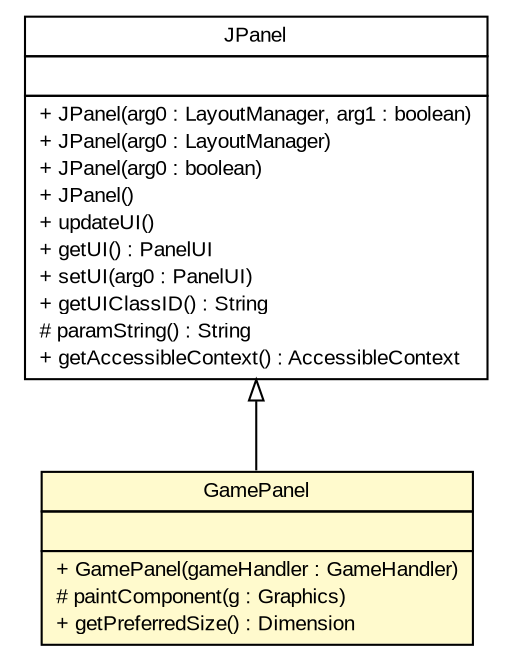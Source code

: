 #!/usr/local/bin/dot
#
# Class diagram 
# Generated by UMLGraph version R5_6 (http://www.umlgraph.org/)
#

digraph G {
	edge [fontname="arial",fontsize=10,labelfontname="arial",labelfontsize=10];
	node [fontname="arial",fontsize=10,shape=plaintext];
	nodesep=0.25;
	ranksep=0.5;
	// com.github.tilastokeskus.matertis.ui.GamePanel
	c1800 [label=<<table title="com.github.tilastokeskus.matertis.ui.GamePanel" border="0" cellborder="1" cellspacing="0" cellpadding="2" port="p" bgcolor="lemonChiffon" href="./GamePanel.html">
		<tr><td><table border="0" cellspacing="0" cellpadding="1">
<tr><td align="center" balign="center"> GamePanel </td></tr>
		</table></td></tr>
		<tr><td><table border="0" cellspacing="0" cellpadding="1">
<tr><td align="left" balign="left">  </td></tr>
		</table></td></tr>
		<tr><td><table border="0" cellspacing="0" cellpadding="1">
<tr><td align="left" balign="left"> + GamePanel(gameHandler : GameHandler) </td></tr>
<tr><td align="left" balign="left"> # paintComponent(g : Graphics) </td></tr>
<tr><td align="left" balign="left"> + getPreferredSize() : Dimension </td></tr>
		</table></td></tr>
		</table>>, URL="./GamePanel.html", fontname="arial", fontcolor="black", fontsize=10.0];
	//com.github.tilastokeskus.matertis.ui.GamePanel extends javax.swing.JPanel
	c1818:p -> c1800:p [dir=back,arrowtail=empty];
	// javax.swing.JPanel
	c1818 [label=<<table title="javax.swing.JPanel" border="0" cellborder="1" cellspacing="0" cellpadding="2" port="p" href="http://java.sun.com/j2se/1.4.2/docs/api/javax/swing/JPanel.html">
		<tr><td><table border="0" cellspacing="0" cellpadding="1">
<tr><td align="center" balign="center"> JPanel </td></tr>
		</table></td></tr>
		<tr><td><table border="0" cellspacing="0" cellpadding="1">
<tr><td align="left" balign="left">  </td></tr>
		</table></td></tr>
		<tr><td><table border="0" cellspacing="0" cellpadding="1">
<tr><td align="left" balign="left"> + JPanel(arg0 : LayoutManager, arg1 : boolean) </td></tr>
<tr><td align="left" balign="left"> + JPanel(arg0 : LayoutManager) </td></tr>
<tr><td align="left" balign="left"> + JPanel(arg0 : boolean) </td></tr>
<tr><td align="left" balign="left"> + JPanel() </td></tr>
<tr><td align="left" balign="left"> + updateUI() </td></tr>
<tr><td align="left" balign="left"> + getUI() : PanelUI </td></tr>
<tr><td align="left" balign="left"> + setUI(arg0 : PanelUI) </td></tr>
<tr><td align="left" balign="left"> + getUIClassID() : String </td></tr>
<tr><td align="left" balign="left"> # paramString() : String </td></tr>
<tr><td align="left" balign="left"> + getAccessibleContext() : AccessibleContext </td></tr>
		</table></td></tr>
		</table>>, URL="http://java.sun.com/j2se/1.4.2/docs/api/javax/swing/JPanel.html", fontname="arial", fontcolor="black", fontsize=10.0];
}

